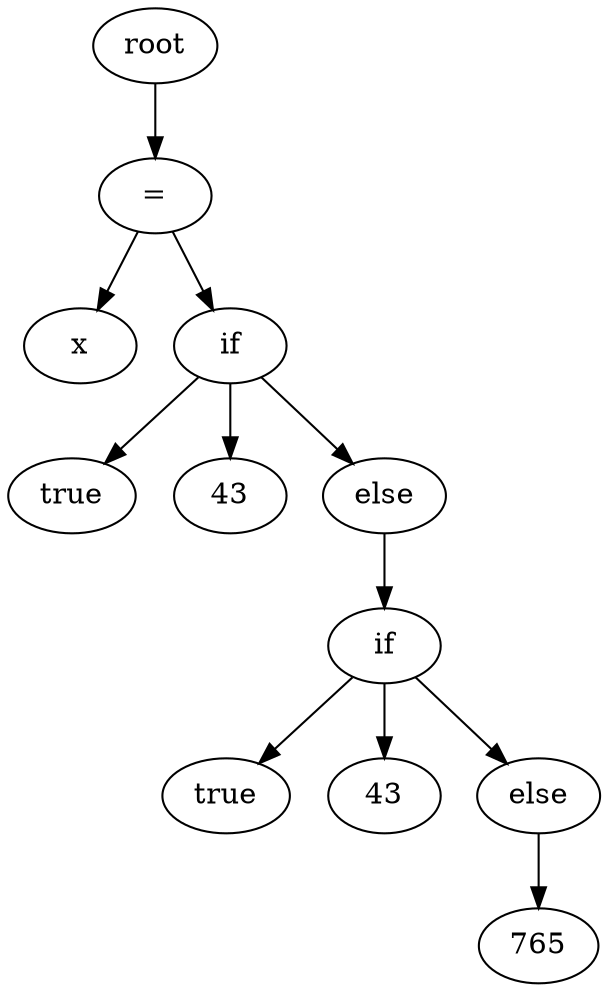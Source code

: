 digraph G { 
"0"   [label="root"]; 
 "1"   [label="="]; 
 "0" -> "1"; 
 "2"   [label="x"]; 
 "1" -> "2"; 
 "3"   [label="if"]; 
 "1" -> "3"; 
 "4"   [label="true"]; 
 "3" -> "4"; 
 "5"   [label="43"]; 
 "3" -> "5"; 
 "6"   [label="else"]; 
 "3" -> "6"; 
 "7"   [label="if"]; 
 "6" -> "7"; 
 "8"   [label="true"]; 
 "7" -> "8"; 
 "9"   [label="43"]; 
 "7" -> "9"; 
 "10"   [label="else"]; 
 "7" -> "10"; 
 "11"   [label="765"]; 
 "10" -> "11"; 
 }